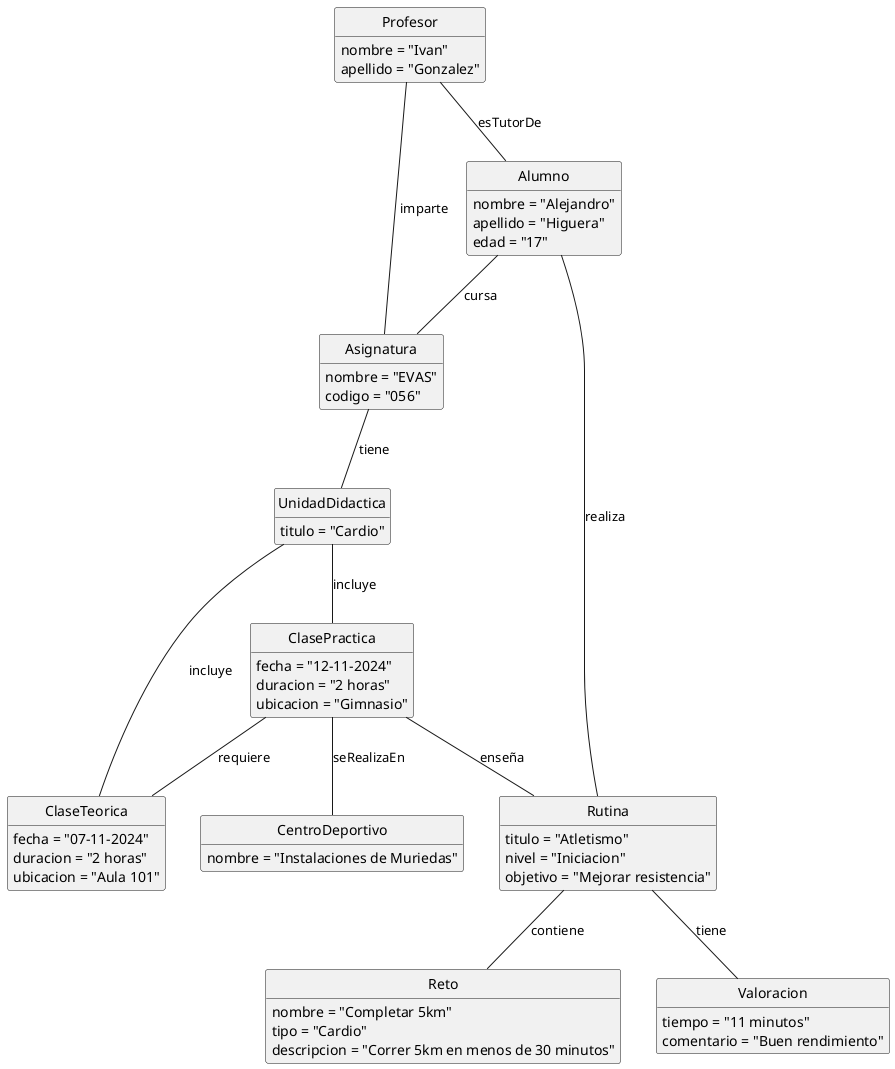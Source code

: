 @startuml evas

hide circle
hide empty members

class Profesor {
    nombre = "Ivan"
    apellido = "Gonzalez"
}

class Alumno {
    nombre = "Alejandro"
    apellido = "Higuera"
    edad = "17"
}

class Asignatura {
    nombre = "EVAS"
    codigo = "056"
}

class UnidadDidactica {
    titulo = "Cardio"
}

class ClasePractica {
    fecha = "12-11-2024"
    duracion = "2 horas"
    ubicacion = "Gimnasio"
}

class ClaseTeorica {
    fecha = "07-11-2024"
    duracion = "2 horas"
    ubicacion = "Aula 101"
}

class CentroDeportivo {
    nombre = "Instalaciones de Muriedas"
}

class Rutina {
    titulo = "Atletismo"
    nivel = "Iniciacion"
    objetivo = "Mejorar resistencia"
}

class Reto {
    nombre = "Completar 5km"
    tipo = "Cardio"
    descripcion = "Correr 5km en menos de 30 minutos"
}

class Valoracion {
    tiempo = "11 minutos"
    comentario = "Buen rendimiento"
}

Profesor -- Alumno : esTutorDe
Profesor -- Asignatura : imparte
Asignatura -- UnidadDidactica : tiene
UnidadDidactica -- ClasePractica : incluye
UnidadDidactica -- ClaseTeorica : incluye
Alumno -- Asignatura : cursa
ClasePractica -- CentroDeportivo : seRealizaEn
ClasePractica -- Rutina : enseña
Rutina -- Reto : contiene
Rutina -- Valoracion: tiene
Alumno -- Rutina: realiza

ClasePractica -- ClaseTeorica : requiere

@enduml

